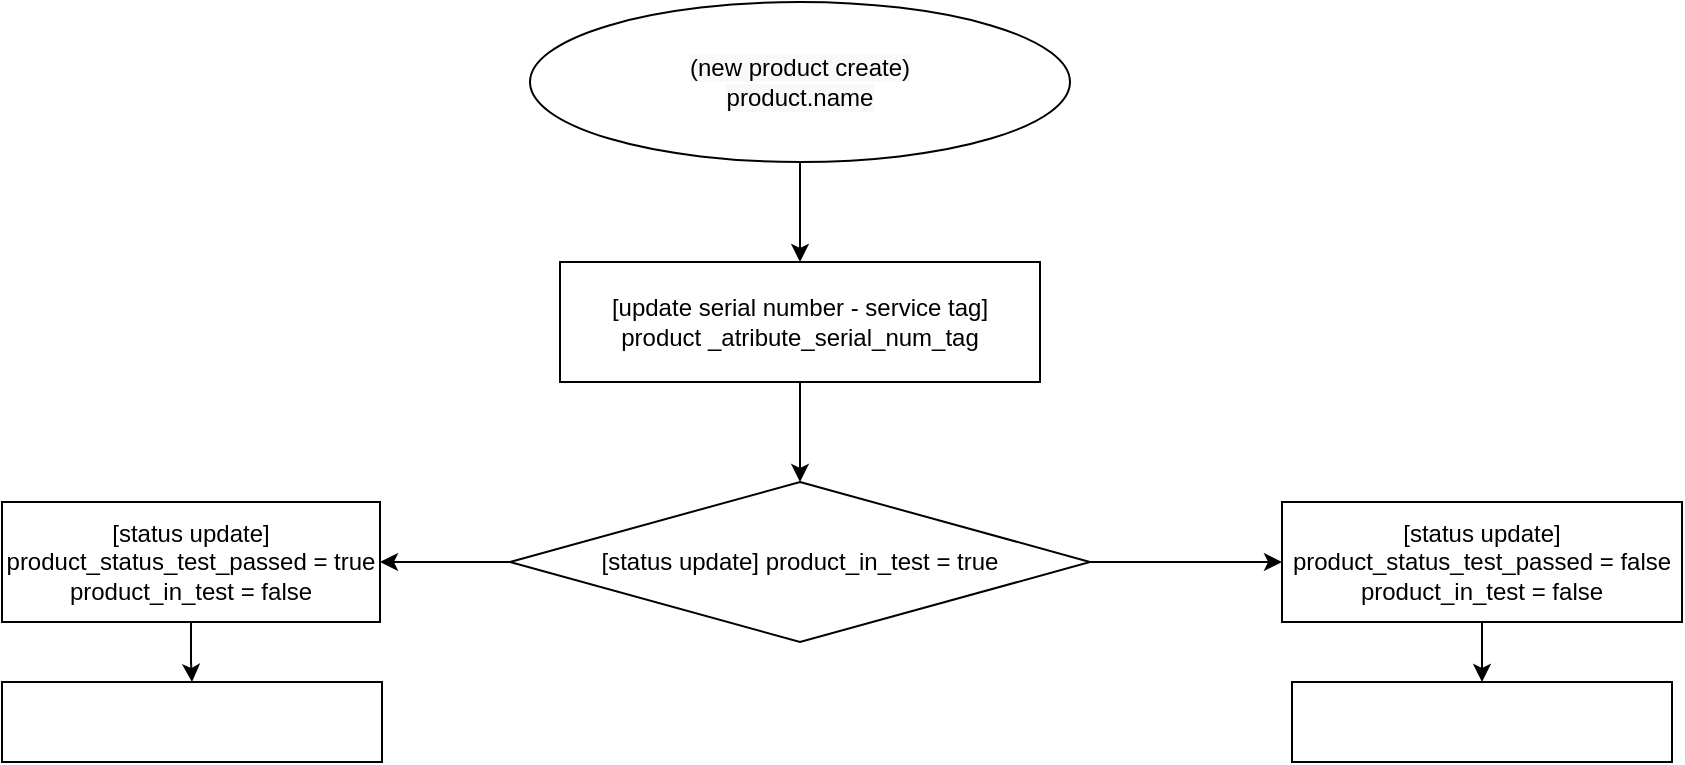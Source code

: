 <mxfile version="20.5.1" type="github">
  <diagram id="DBt0KayN1UNihbAZkQTC" name="Trang-1">
    <mxGraphModel dx="1865" dy="539" grid="1" gridSize="10" guides="1" tooltips="1" connect="1" arrows="1" fold="1" page="1" pageScale="1" pageWidth="827" pageHeight="1169" math="0" shadow="0">
      <root>
        <mxCell id="0" />
        <mxCell id="1" parent="0" />
        <mxCell id="enhP4654jQGPy-_zlADG-12" value="" style="edgeStyle=orthogonalEdgeStyle;rounded=0;orthogonalLoop=1;jettySize=auto;html=1;" parent="1" source="enhP4654jQGPy-_zlADG-7" target="enhP4654jQGPy-_zlADG-11" edge="1">
          <mxGeometry relative="1" as="geometry" />
        </mxCell>
        <mxCell id="enhP4654jQGPy-_zlADG-7" value="[update serial number - service tag]&lt;br&gt;product _atribute_serial_num_tag" style="rounded=0;whiteSpace=wrap;html=1;" parent="1" vertex="1">
          <mxGeometry x="269" y="140" width="240" height="60" as="geometry" />
        </mxCell>
        <mxCell id="enhP4654jQGPy-_zlADG-14" value="" style="edgeStyle=orthogonalEdgeStyle;rounded=0;orthogonalLoop=1;jettySize=auto;html=1;" parent="1" source="enhP4654jQGPy-_zlADG-11" target="enhP4654jQGPy-_zlADG-13" edge="1">
          <mxGeometry relative="1" as="geometry" />
        </mxCell>
        <mxCell id="enhP4654jQGPy-_zlADG-28" value="" style="edgeStyle=orthogonalEdgeStyle;rounded=0;orthogonalLoop=1;jettySize=auto;html=1;" parent="1" source="enhP4654jQGPy-_zlADG-11" target="enhP4654jQGPy-_zlADG-26" edge="1">
          <mxGeometry relative="1" as="geometry" />
        </mxCell>
        <mxCell id="enhP4654jQGPy-_zlADG-11" value="[status update] product_in_test = true" style="rhombus;whiteSpace=wrap;html=1;" parent="1" vertex="1">
          <mxGeometry x="244" y="250" width="290" height="80" as="geometry" />
        </mxCell>
        <mxCell id="enhP4654jQGPy-_zlADG-20" value="" style="edgeStyle=orthogonalEdgeStyle;rounded=0;orthogonalLoop=1;jettySize=auto;html=1;" parent="1" source="enhP4654jQGPy-_zlADG-13" target="enhP4654jQGPy-_zlADG-19" edge="1">
          <mxGeometry relative="1" as="geometry" />
        </mxCell>
        <mxCell id="enhP4654jQGPy-_zlADG-13" value="[status update] product_status_test_passed = true&lt;br&gt;product_in_test = false" style="rounded=0;whiteSpace=wrap;html=1;" parent="1" vertex="1">
          <mxGeometry x="-10" y="260" width="189" height="60" as="geometry" />
        </mxCell>
        <mxCell id="enhP4654jQGPy-_zlADG-19" value="" style="rounded=0;whiteSpace=wrap;html=1;" parent="1" vertex="1">
          <mxGeometry x="-10" y="350" width="190" height="40" as="geometry" />
        </mxCell>
        <mxCell id="enhP4654jQGPy-_zlADG-23" value="" style="edgeStyle=orthogonalEdgeStyle;rounded=0;orthogonalLoop=1;jettySize=auto;html=1;" parent="1" source="enhP4654jQGPy-_zlADG-22" target="enhP4654jQGPy-_zlADG-7" edge="1">
          <mxGeometry relative="1" as="geometry" />
        </mxCell>
        <mxCell id="enhP4654jQGPy-_zlADG-22" value="&lt;span style=&quot;color: rgb(0, 0, 0); font-family: Helvetica; font-size: 12px; font-style: normal; font-variant-ligatures: normal; font-variant-caps: normal; font-weight: 400; letter-spacing: normal; orphans: 2; text-align: center; text-indent: 0px; text-transform: none; widows: 2; word-spacing: 0px; -webkit-text-stroke-width: 0px; background-color: rgb(248, 249, 250); text-decoration-thickness: initial; text-decoration-style: initial; text-decoration-color: initial; float: none; display: inline !important;&quot;&gt;(new product create)&lt;/span&gt;&lt;br style=&quot;color: rgb(0, 0, 0); font-family: Helvetica; font-size: 12px; font-style: normal; font-variant-ligatures: normal; font-variant-caps: normal; font-weight: 400; letter-spacing: normal; orphans: 2; text-align: center; text-indent: 0px; text-transform: none; widows: 2; word-spacing: 0px; -webkit-text-stroke-width: 0px; background-color: rgb(248, 249, 250); text-decoration-thickness: initial; text-decoration-style: initial; text-decoration-color: initial;&quot;&gt;&lt;span style=&quot;color: rgb(0, 0, 0); font-family: Helvetica; font-size: 12px; font-style: normal; font-variant-ligatures: normal; font-variant-caps: normal; font-weight: 400; letter-spacing: normal; orphans: 2; text-align: center; text-indent: 0px; text-transform: none; widows: 2; word-spacing: 0px; -webkit-text-stroke-width: 0px; background-color: rgb(248, 249, 250); text-decoration-thickness: initial; text-decoration-style: initial; text-decoration-color: initial; float: none; display: inline !important;&quot;&gt;product.name&lt;/span&gt;" style="ellipse;whiteSpace=wrap;html=1;rounded=0;" parent="1" vertex="1">
          <mxGeometry x="254" y="10" width="270" height="80" as="geometry" />
        </mxCell>
        <mxCell id="enhP4654jQGPy-_zlADG-25" value="" style="edgeStyle=orthogonalEdgeStyle;rounded=0;orthogonalLoop=1;jettySize=auto;html=1;" parent="1" source="enhP4654jQGPy-_zlADG-26" target="enhP4654jQGPy-_zlADG-27" edge="1">
          <mxGeometry relative="1" as="geometry" />
        </mxCell>
        <mxCell id="enhP4654jQGPy-_zlADG-26" value="[status update] product_status_test_passed = false&lt;br&gt;product_in_test = false" style="rounded=0;whiteSpace=wrap;html=1;" parent="1" vertex="1">
          <mxGeometry x="630" y="260" width="200" height="60" as="geometry" />
        </mxCell>
        <mxCell id="enhP4654jQGPy-_zlADG-27" value="" style="rounded=0;whiteSpace=wrap;html=1;" parent="1" vertex="1">
          <mxGeometry x="635" y="350" width="190" height="40" as="geometry" />
        </mxCell>
      </root>
    </mxGraphModel>
  </diagram>
</mxfile>
